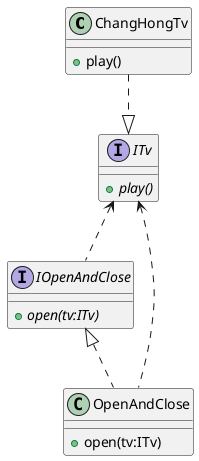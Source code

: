 @startuml
class ChangHongTv {
    + play()
}
interface ITv {
    {abstract} + play()
}
ChangHongTv ..|> ITv
interface IOpenAndClose {
    {abstract} + open(tv:ITv)
}
class OpenAndClose {
    + open(tv:ITv)
}
IOpenAndClose <|.. OpenAndClose
ITv <.. IOpenAndClose
ITv <.. OpenAndClose
@enduml